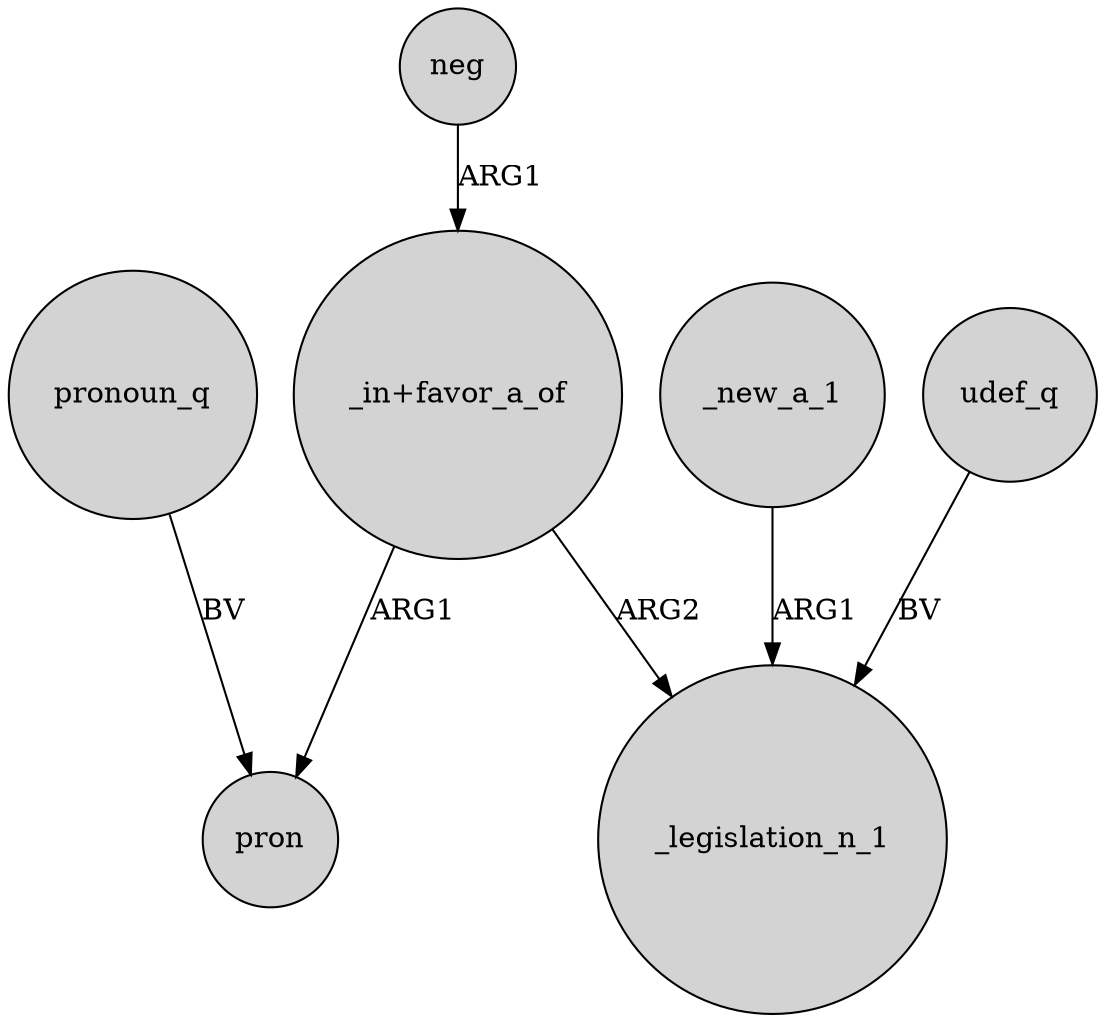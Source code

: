 digraph {
	node [shape=circle style=filled]
	udef_q -> _legislation_n_1 [label=BV]
	neg -> "_in+favor_a_of" [label=ARG1]
	"_in+favor_a_of" -> _legislation_n_1 [label=ARG2]
	_new_a_1 -> _legislation_n_1 [label=ARG1]
	"_in+favor_a_of" -> pron [label=ARG1]
	pronoun_q -> pron [label=BV]
}
